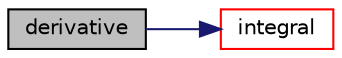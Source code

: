 digraph "derivative"
{
  bgcolor="transparent";
  edge [fontname="Helvetica",fontsize="10",labelfontname="Helvetica",labelfontsize="10"];
  node [fontname="Helvetica",fontsize="10",shape=record];
  rankdir="LR";
  Node1 [label="derivative",height=0.2,width=0.4,color="black", fillcolor="grey75", style="filled", fontcolor="black"];
  Node1 -> Node2 [color="midnightblue",fontsize="10",style="solid",fontname="Helvetica"];
  Node2 [label="integral",height=0.2,width=0.4,color="red",URL="$a01968.html#a98e13c91176815e3cbc2ade499b457ff",tooltip="Return integral between two values. "];
}

